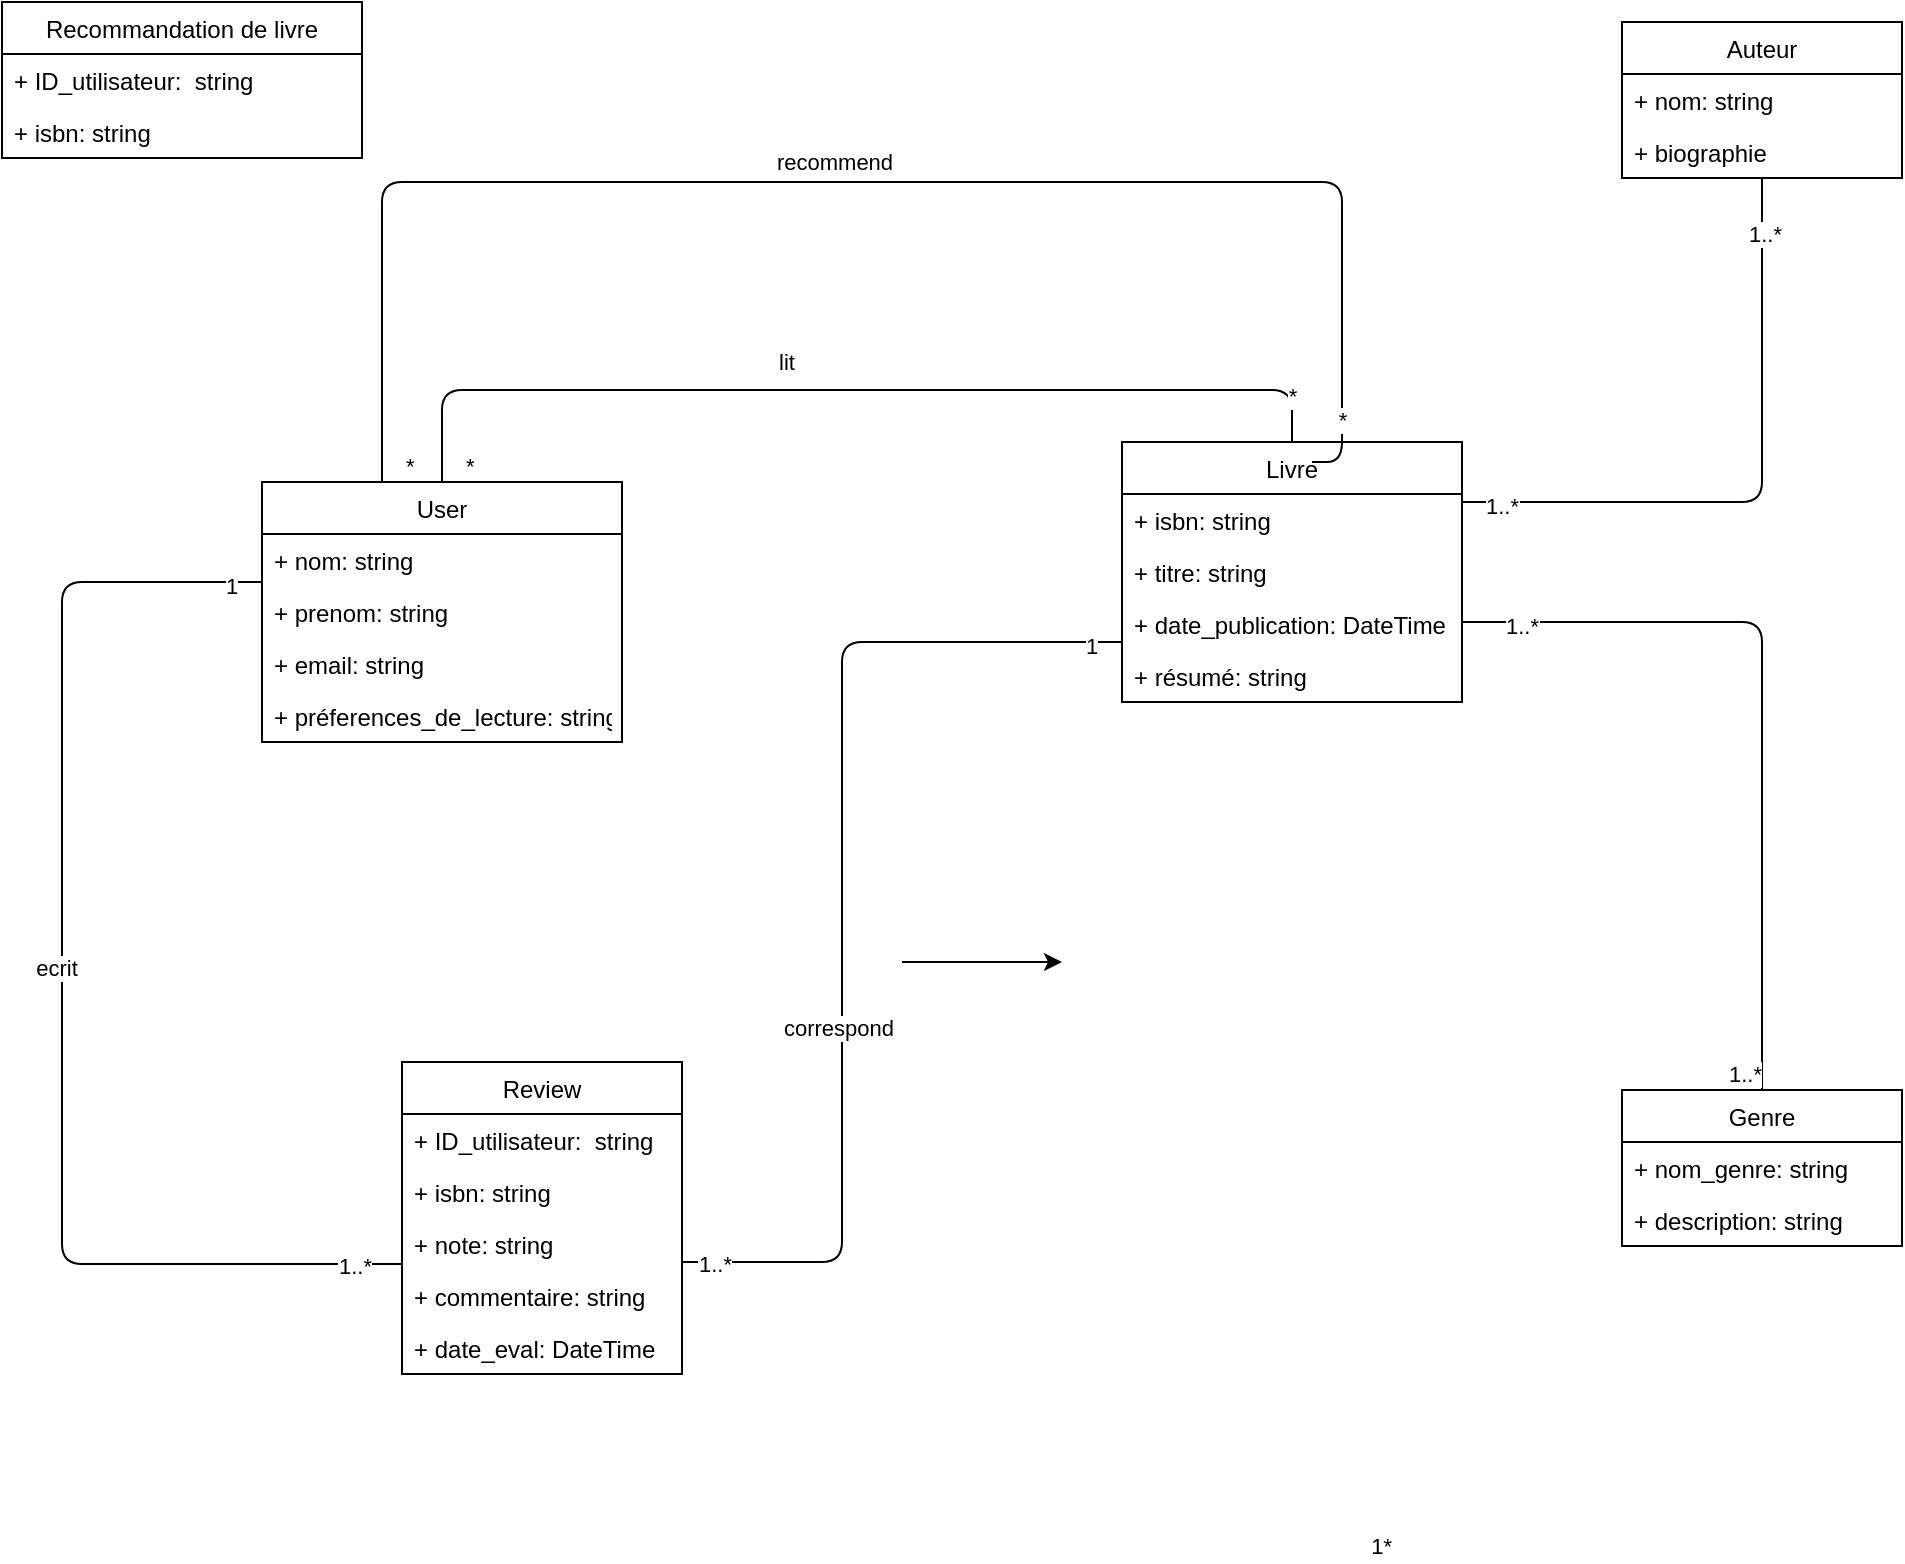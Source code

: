 <mxfile>
    <diagram id="CvnyXggwfu936wjtyLmW" name="Page-1">
        <mxGraphModel dx="1623" dy="479" grid="1" gridSize="10" guides="1" tooltips="1" connect="1" arrows="1" fold="1" page="1" pageScale="1" pageWidth="827" pageHeight="1169" math="0" shadow="0">
            <root>
                <mxCell id="0"/>
                <mxCell id="1" parent="0"/>
                <mxCell id="2" value="Livre" style="swimlane;fontStyle=0;childLayout=stackLayout;horizontal=1;startSize=26;fillColor=none;horizontalStack=0;resizeParent=1;resizeParentMax=0;resizeLast=0;collapsible=1;marginBottom=0;" parent="1" vertex="1">
                    <mxGeometry x="690" y="250" width="170" height="130" as="geometry"/>
                </mxCell>
                <mxCell id="3" value="+ isbn: string" style="text;strokeColor=none;fillColor=none;align=left;verticalAlign=top;spacingLeft=4;spacingRight=4;overflow=hidden;rotatable=0;points=[[0,0.5],[1,0.5]];portConstraint=eastwest;" parent="2" vertex="1">
                    <mxGeometry y="26" width="170" height="26" as="geometry"/>
                </mxCell>
                <mxCell id="4" value="+ titre: string" style="text;strokeColor=none;fillColor=none;align=left;verticalAlign=top;spacingLeft=4;spacingRight=4;overflow=hidden;rotatable=0;points=[[0,0.5],[1,0.5]];portConstraint=eastwest;" parent="2" vertex="1">
                    <mxGeometry y="52" width="170" height="26" as="geometry"/>
                </mxCell>
                <mxCell id="45" value="+ date_publication: DateTime" style="text;strokeColor=none;fillColor=none;align=left;verticalAlign=top;spacingLeft=4;spacingRight=4;overflow=hidden;rotatable=0;points=[[0,0.5],[1,0.5]];portConstraint=eastwest;" parent="2" vertex="1">
                    <mxGeometry y="78" width="170" height="26" as="geometry"/>
                </mxCell>
                <mxCell id="46" value="+ résumé: string" style="text;strokeColor=none;fillColor=none;align=left;verticalAlign=top;spacingLeft=4;spacingRight=4;overflow=hidden;rotatable=0;points=[[0,0.5],[1,0.5]];portConstraint=eastwest;" parent="2" vertex="1">
                    <mxGeometry y="104" width="170" height="26" as="geometry"/>
                </mxCell>
                <mxCell id="10" value="Auteur" style="swimlane;fontStyle=0;childLayout=stackLayout;horizontal=1;startSize=26;fillColor=none;horizontalStack=0;resizeParent=1;resizeParentMax=0;resizeLast=0;collapsible=1;marginBottom=0;" parent="1" vertex="1">
                    <mxGeometry x="940" y="40" width="140" height="78" as="geometry"/>
                </mxCell>
                <mxCell id="11" value="+ nom: string" style="text;strokeColor=none;fillColor=none;align=left;verticalAlign=top;spacingLeft=4;spacingRight=4;overflow=hidden;rotatable=0;points=[[0,0.5],[1,0.5]];portConstraint=eastwest;" parent="10" vertex="1">
                    <mxGeometry y="26" width="140" height="26" as="geometry"/>
                </mxCell>
                <mxCell id="13" value="+ biographie" style="text;strokeColor=none;fillColor=none;align=left;verticalAlign=top;spacingLeft=4;spacingRight=4;overflow=hidden;rotatable=0;points=[[0,0.5],[1,0.5]];portConstraint=eastwest;" parent="10" vertex="1">
                    <mxGeometry y="52" width="140" height="26" as="geometry"/>
                </mxCell>
                <mxCell id="14" value="User" style="swimlane;fontStyle=0;childLayout=stackLayout;horizontal=1;startSize=26;fillColor=none;horizontalStack=0;resizeParent=1;resizeParentMax=0;resizeLast=0;collapsible=1;marginBottom=0;" parent="1" vertex="1">
                    <mxGeometry x="260" y="270" width="180" height="130" as="geometry"/>
                </mxCell>
                <mxCell id="15" value="+ nom: string" style="text;strokeColor=none;fillColor=none;align=left;verticalAlign=top;spacingLeft=4;spacingRight=4;overflow=hidden;rotatable=0;points=[[0,0.5],[1,0.5]];portConstraint=eastwest;" parent="14" vertex="1">
                    <mxGeometry y="26" width="180" height="26" as="geometry"/>
                </mxCell>
                <mxCell id="16" value="+ prenom: string" style="text;strokeColor=none;fillColor=none;align=left;verticalAlign=top;spacingLeft=4;spacingRight=4;overflow=hidden;rotatable=0;points=[[0,0.5],[1,0.5]];portConstraint=eastwest;" parent="14" vertex="1">
                    <mxGeometry y="52" width="180" height="26" as="geometry"/>
                </mxCell>
                <mxCell id="42" value="+ email: string" style="text;strokeColor=none;fillColor=none;align=left;verticalAlign=top;spacingLeft=4;spacingRight=4;overflow=hidden;rotatable=0;points=[[0,0.5],[1,0.5]];portConstraint=eastwest;" parent="14" vertex="1">
                    <mxGeometry y="78" width="180" height="26" as="geometry"/>
                </mxCell>
                <mxCell id="43" value="+ préferences_de_lecture: string" style="text;strokeColor=none;fillColor=none;align=left;verticalAlign=top;spacingLeft=4;spacingRight=4;overflow=hidden;rotatable=0;points=[[0,0.5],[1,0.5]];portConstraint=eastwest;" parent="14" vertex="1">
                    <mxGeometry y="104" width="180" height="26" as="geometry"/>
                </mxCell>
                <mxCell id="22" value="Recommandation de livre" style="swimlane;fontStyle=0;childLayout=stackLayout;horizontal=1;startSize=26;fillColor=none;horizontalStack=0;resizeParent=1;resizeParentMax=0;resizeLast=0;collapsible=1;marginBottom=0;" parent="1" vertex="1">
                    <mxGeometry x="130" y="30" width="180" height="78" as="geometry"/>
                </mxCell>
                <mxCell id="24" value="+ ID_utilisateur:  string" style="text;strokeColor=none;fillColor=none;align=left;verticalAlign=top;spacingLeft=4;spacingRight=4;overflow=hidden;rotatable=0;points=[[0,0.5],[1,0.5]];portConstraint=eastwest;" parent="22" vertex="1">
                    <mxGeometry y="26" width="180" height="26" as="geometry"/>
                </mxCell>
                <mxCell id="85" value="+ isbn: string" style="text;strokeColor=none;fillColor=none;align=left;verticalAlign=top;spacingLeft=4;spacingRight=4;overflow=hidden;rotatable=0;points=[[0,0.5],[1,0.5]];portConstraint=eastwest;" parent="22" vertex="1">
                    <mxGeometry y="52" width="180" height="26" as="geometry"/>
                </mxCell>
                <mxCell id="26" value="Review" style="swimlane;fontStyle=0;childLayout=stackLayout;horizontal=1;startSize=26;fillColor=none;horizontalStack=0;resizeParent=1;resizeParentMax=0;resizeLast=0;collapsible=1;marginBottom=0;" parent="1" vertex="1">
                    <mxGeometry x="330" y="560" width="140" height="156" as="geometry"/>
                </mxCell>
                <mxCell id="28" value="+ ID_utilisateur:  string" style="text;strokeColor=none;fillColor=none;align=left;verticalAlign=top;spacingLeft=4;spacingRight=4;overflow=hidden;rotatable=0;points=[[0,0.5],[1,0.5]];portConstraint=eastwest;" parent="26" vertex="1">
                    <mxGeometry y="26" width="140" height="26" as="geometry"/>
                </mxCell>
                <mxCell id="27" value="+ isbn: string" style="text;strokeColor=none;fillColor=none;align=left;verticalAlign=top;spacingLeft=4;spacingRight=4;overflow=hidden;rotatable=0;points=[[0,0.5],[1,0.5]];portConstraint=eastwest;" parent="26" vertex="1">
                    <mxGeometry y="52" width="140" height="26" as="geometry"/>
                </mxCell>
                <mxCell id="47" value="+ note: string" style="text;strokeColor=none;fillColor=none;align=left;verticalAlign=top;spacingLeft=4;spacingRight=4;overflow=hidden;rotatable=0;points=[[0,0.5],[1,0.5]];portConstraint=eastwest;" parent="26" vertex="1">
                    <mxGeometry y="78" width="140" height="26" as="geometry"/>
                </mxCell>
                <mxCell id="48" value="+ commentaire: string" style="text;strokeColor=none;fillColor=none;align=left;verticalAlign=top;spacingLeft=4;spacingRight=4;overflow=hidden;rotatable=0;points=[[0,0.5],[1,0.5]];portConstraint=eastwest;" parent="26" vertex="1">
                    <mxGeometry y="104" width="140" height="26" as="geometry"/>
                </mxCell>
                <mxCell id="49" value="+ date_eval: DateTime" style="text;strokeColor=none;fillColor=none;align=left;verticalAlign=top;spacingLeft=4;spacingRight=4;overflow=hidden;rotatable=0;points=[[0,0.5],[1,0.5]];portConstraint=eastwest;" parent="26" vertex="1">
                    <mxGeometry y="130" width="140" height="26" as="geometry"/>
                </mxCell>
                <mxCell id="30" value="Genre" style="swimlane;fontStyle=0;childLayout=stackLayout;horizontal=1;startSize=26;fillColor=none;horizontalStack=0;resizeParent=1;resizeParentMax=0;resizeLast=0;collapsible=1;marginBottom=0;" parent="1" vertex="1">
                    <mxGeometry x="940" y="574" width="140" height="78" as="geometry"/>
                </mxCell>
                <mxCell id="32" value="+ nom_genre: string" style="text;strokeColor=none;fillColor=none;align=left;verticalAlign=top;spacingLeft=4;spacingRight=4;overflow=hidden;rotatable=0;points=[[0,0.5],[1,0.5]];portConstraint=eastwest;" parent="30" vertex="1">
                    <mxGeometry y="26" width="140" height="26" as="geometry"/>
                </mxCell>
                <mxCell id="33" value="+ description: string" style="text;strokeColor=none;fillColor=none;align=left;verticalAlign=top;spacingLeft=4;spacingRight=4;overflow=hidden;rotatable=0;points=[[0,0.5],[1,0.5]];portConstraint=eastwest;" parent="30" vertex="1">
                    <mxGeometry y="52" width="140" height="26" as="geometry"/>
                </mxCell>
                <mxCell id="63" value="" style="endArrow=none;html=1;edgeStyle=orthogonalEdgeStyle;" parent="1" source="2" target="30" edge="1">
                    <mxGeometry relative="1" as="geometry">
                        <mxPoint x="480" y="342" as="sourcePoint"/>
                        <mxPoint x="628.45" y="280.01" as="targetPoint"/>
                        <Array as="points">
                            <mxPoint x="1010" y="340"/>
                        </Array>
                    </mxGeometry>
                </mxCell>
                <mxCell id="64" value="1..*" style="edgeLabel;resizable=0;html=1;align=left;verticalAlign=bottom;" parent="63" connectable="0" vertex="1">
                    <mxGeometry x="-1" relative="1" as="geometry">
                        <mxPoint x="20" y="10" as="offset"/>
                    </mxGeometry>
                </mxCell>
                <mxCell id="65" value="1..*" style="edgeLabel;resizable=0;html=1;align=right;verticalAlign=bottom;" parent="63" connectable="0" vertex="1">
                    <mxGeometry x="1" relative="1" as="geometry"/>
                </mxCell>
                <mxCell id="69" value="" style="endArrow=none;html=1;edgeStyle=orthogonalEdgeStyle;" parent="1" source="14" target="2" edge="1">
                    <mxGeometry relative="1" as="geometry">
                        <mxPoint x="80" y="224" as="sourcePoint"/>
                        <mxPoint x="260" y="-52" as="targetPoint"/>
                        <Array as="points">
                            <mxPoint x="775" y="224"/>
                        </Array>
                    </mxGeometry>
                </mxCell>
                <mxCell id="70" value="*" style="edgeLabel;resizable=0;html=1;align=left;verticalAlign=bottom;" parent="69" connectable="0" vertex="1">
                    <mxGeometry x="-1" relative="1" as="geometry">
                        <mxPoint x="10" as="offset"/>
                    </mxGeometry>
                </mxCell>
                <mxCell id="95" value="lit" style="edgeLabel;html=1;align=center;verticalAlign=middle;resizable=0;points=[];" parent="69" vertex="1" connectable="0">
                    <mxGeometry x="-0.122" y="3" relative="1" as="geometry">
                        <mxPoint y="-11" as="offset"/>
                    </mxGeometry>
                </mxCell>
                <mxCell id="96" value="*" style="edgeLabel;html=1;align=center;verticalAlign=middle;resizable=0;points=[];" parent="69" vertex="1" connectable="0">
                    <mxGeometry x="0.907" relative="1" as="geometry">
                        <mxPoint as="offset"/>
                    </mxGeometry>
                </mxCell>
                <mxCell id="72" value="" style="endArrow=none;html=1;edgeStyle=orthogonalEdgeStyle;" parent="1" source="2" target="26" edge="1">
                    <mxGeometry relative="1" as="geometry">
                        <mxPoint x="40" y="342" as="sourcePoint"/>
                        <mxPoint x="-100" y="480" as="targetPoint"/>
                        <Array as="points">
                            <mxPoint x="550" y="350"/>
                            <mxPoint x="550" y="660"/>
                        </Array>
                    </mxGeometry>
                </mxCell>
                <mxCell id="73" value="1" style="edgeLabel;resizable=0;html=1;align=left;verticalAlign=bottom;" parent="72" connectable="0" vertex="1">
                    <mxGeometry x="-1" relative="1" as="geometry">
                        <mxPoint x="-20" y="10" as="offset"/>
                    </mxGeometry>
                </mxCell>
                <mxCell id="74" value="1..*" style="edgeLabel;resizable=0;html=1;align=right;verticalAlign=bottom;" parent="72" connectable="0" vertex="1">
                    <mxGeometry x="1" relative="1" as="geometry">
                        <mxPoint x="25" y="9" as="offset"/>
                    </mxGeometry>
                </mxCell>
                <mxCell id="TBrwRXUSWAXqaf8VuAsX-97" value="1*" style="edgeLabel;resizable=0;html=1;align=right;verticalAlign=bottom;" parent="72" connectable="0" vertex="1">
                    <mxGeometry x="1" relative="1" as="geometry">
                        <mxPoint x="355" y="150" as="offset"/>
                    </mxGeometry>
                </mxCell>
                <mxCell id="99" value="correspond" style="edgeLabel;html=1;align=center;verticalAlign=middle;resizable=0;points=[];" parent="72" vertex="1" connectable="0">
                    <mxGeometry x="0.259" y="-2" relative="1" as="geometry">
                        <mxPoint y="-1" as="offset"/>
                    </mxGeometry>
                </mxCell>
                <mxCell id="81" value="" style="endArrow=none;html=1;edgeStyle=orthogonalEdgeStyle;" parent="1" source="2" target="10" edge="1">
                    <mxGeometry relative="1" as="geometry">
                        <mxPoint x="810" y="382" as="sourcePoint"/>
                        <mxPoint x="1020" y="100" as="targetPoint"/>
                        <Array as="points">
                            <mxPoint x="1010" y="280"/>
                        </Array>
                    </mxGeometry>
                </mxCell>
                <mxCell id="82" value="1..*" style="edgeLabel;resizable=0;html=1;align=left;verticalAlign=bottom;" parent="81" connectable="0" vertex="1">
                    <mxGeometry x="-1" relative="1" as="geometry">
                        <mxPoint x="10" y="10" as="offset"/>
                    </mxGeometry>
                </mxCell>
                <mxCell id="83" value="1..*" style="edgeLabel;resizable=0;html=1;align=right;verticalAlign=bottom;" parent="81" connectable="0" vertex="1">
                    <mxGeometry x="1" relative="1" as="geometry">
                        <mxPoint x="10" y="36" as="offset"/>
                    </mxGeometry>
                </mxCell>
                <mxCell id="TBrwRXUSWAXqaf8VuAsX-94" value="" style="endArrow=none;html=1;edgeStyle=orthogonalEdgeStyle;" parent="1" source="14" target="26" edge="1">
                    <mxGeometry relative="1" as="geometry">
                        <mxPoint x="100" y="400" as="sourcePoint"/>
                        <mxPoint x="295" y="661" as="targetPoint"/>
                        <Array as="points">
                            <mxPoint x="160" y="320"/>
                            <mxPoint x="160" y="661"/>
                        </Array>
                    </mxGeometry>
                </mxCell>
                <mxCell id="TBrwRXUSWAXqaf8VuAsX-95" value="1" style="edgeLabel;resizable=0;html=1;align=left;verticalAlign=bottom;" parent="TBrwRXUSWAXqaf8VuAsX-94" connectable="0" vertex="1">
                    <mxGeometry x="-1" relative="1" as="geometry">
                        <mxPoint x="-20" y="10" as="offset"/>
                    </mxGeometry>
                </mxCell>
                <mxCell id="TBrwRXUSWAXqaf8VuAsX-96" value="1..*" style="edgeLabel;resizable=0;html=1;align=right;verticalAlign=bottom;" parent="TBrwRXUSWAXqaf8VuAsX-94" connectable="0" vertex="1">
                    <mxGeometry x="1" relative="1" as="geometry">
                        <mxPoint x="-15" y="9" as="offset"/>
                    </mxGeometry>
                </mxCell>
                <mxCell id="98" value="ecrit" style="edgeLabel;html=1;align=center;verticalAlign=middle;resizable=0;points=[];" parent="TBrwRXUSWAXqaf8VuAsX-94" vertex="1" connectable="0">
                    <mxGeometry x="-0.039" y="-3" relative="1" as="geometry">
                        <mxPoint y="-1" as="offset"/>
                    </mxGeometry>
                </mxCell>
                <mxCell id="100" value="" style="endArrow=none;html=1;edgeStyle=orthogonalEdgeStyle;" parent="1" source="14" edge="1">
                    <mxGeometry relative="1" as="geometry">
                        <mxPoint x="360" y="280" as="sourcePoint"/>
                        <mxPoint x="785" y="260" as="targetPoint"/>
                        <Array as="points">
                            <mxPoint x="320" y="120"/>
                            <mxPoint x="800" y="120"/>
                            <mxPoint x="800" y="260"/>
                        </Array>
                    </mxGeometry>
                </mxCell>
                <mxCell id="101" value="*" style="edgeLabel;resizable=0;html=1;align=left;verticalAlign=bottom;" parent="100" connectable="0" vertex="1">
                    <mxGeometry x="-1" relative="1" as="geometry">
                        <mxPoint x="10" as="offset"/>
                    </mxGeometry>
                </mxCell>
                <mxCell id="102" value="recommend" style="edgeLabel;html=1;align=center;verticalAlign=middle;resizable=0;points=[];" parent="100" vertex="1" connectable="0">
                    <mxGeometry x="-0.122" y="3" relative="1" as="geometry">
                        <mxPoint x="31" y="-7" as="offset"/>
                    </mxGeometry>
                </mxCell>
                <mxCell id="103" value="*" style="edgeLabel;html=1;align=center;verticalAlign=middle;resizable=0;points=[];" parent="100" vertex="1" connectable="0">
                    <mxGeometry x="0.907" relative="1" as="geometry">
                        <mxPoint as="offset"/>
                    </mxGeometry>
                </mxCell>
                <mxCell id="104" value="" style="edgeStyle=none;orthogonalLoop=1;jettySize=auto;html=1;" parent="1" edge="1">
                    <mxGeometry width="80" relative="1" as="geometry">
                        <mxPoint x="580" y="510" as="sourcePoint"/>
                        <mxPoint x="660" y="510" as="targetPoint"/>
                        <Array as="points"/>
                    </mxGeometry>
                </mxCell>
            </root>
        </mxGraphModel>
    </diagram>
</mxfile>